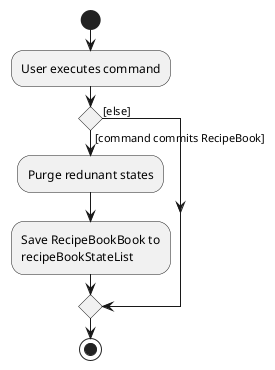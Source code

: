 @startuml
start
:User executes command;

'Since the beta syntax does not support placing the condition outside the
'diamond we place it as the true branch instead.

if () then ([command commits RecipeBook])
    :Purge redunant states;
    :Save RecipeBookBook to
    recipeBookStateList;
else ([else])
endif
stop
@enduml
